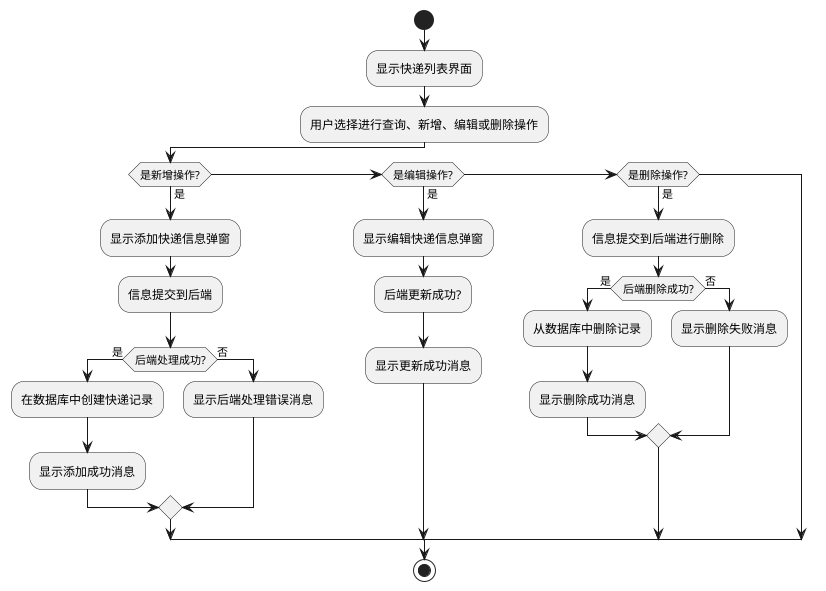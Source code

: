 @startuml
start
:显示快递列表界面;

:用户选择进行查询、新增、编辑或删除操作;

if (是新增操作?) then (是)
  :显示添加快递信息弹窗;
  :信息提交到后端;
  if (后端处理成功?) then (是)
    :在数据库中创建快递记录;
    :显示添加成功消息;
  else (否)
    :显示后端处理错误消息;
  endif
else if (是编辑操作?) then (是)
  :显示编辑快递信息弹窗;
  :后端更新成功?;
  :显示更新成功消息;
else if (是删除操作?) then (是)
  :信息提交到后端进行删除;
  if (后端删除成功?) then (是)
    :从数据库中删除记录;
    :显示删除成功消息;
  else (否)
    :显示删除失败消息;
  endif
endif

stop
@enduml

